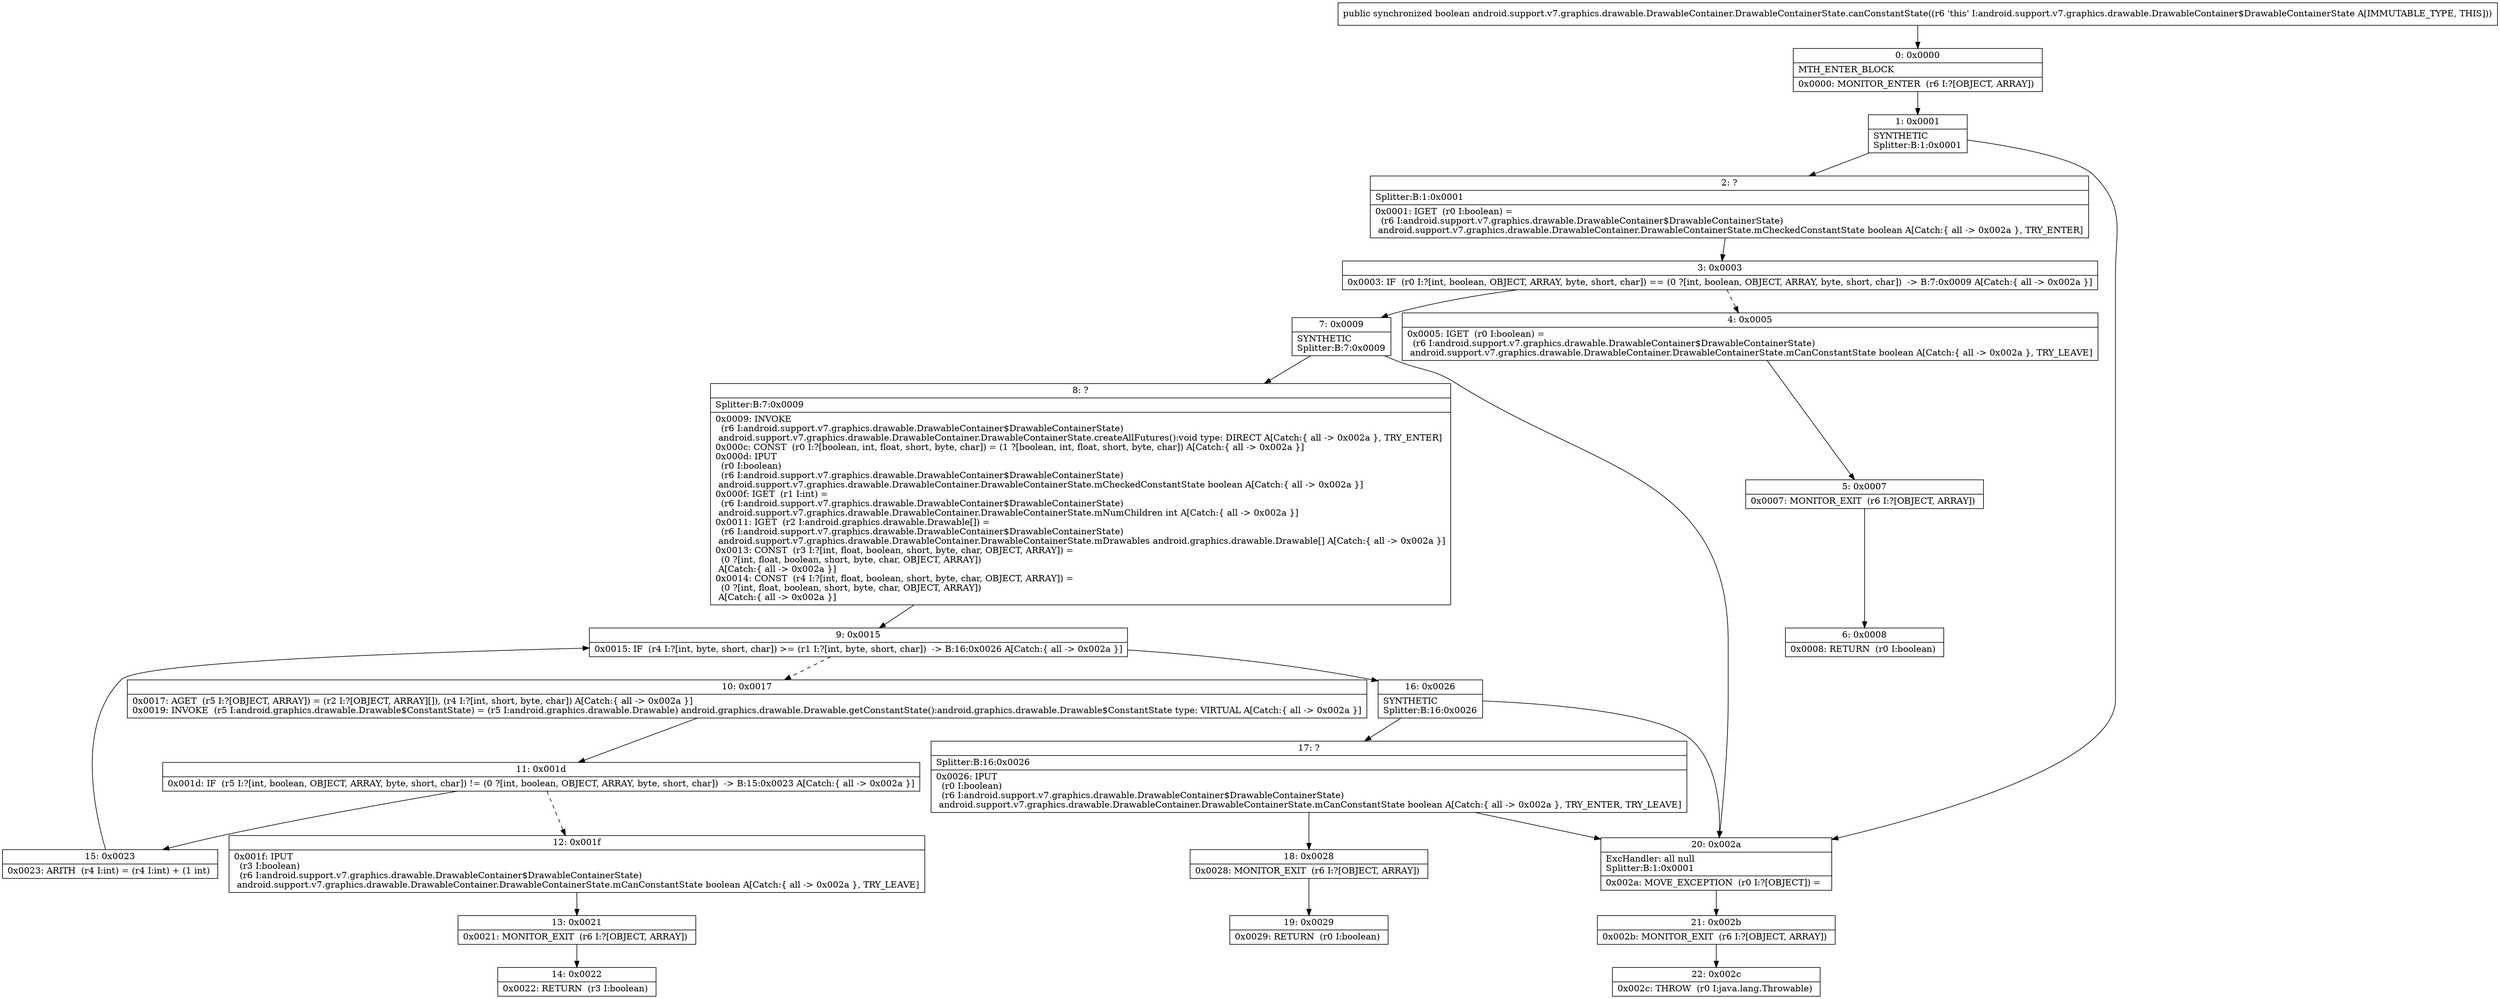 digraph "CFG forandroid.support.v7.graphics.drawable.DrawableContainer.DrawableContainerState.canConstantState()Z" {
Node_0 [shape=record,label="{0\:\ 0x0000|MTH_ENTER_BLOCK\l|0x0000: MONITOR_ENTER  (r6 I:?[OBJECT, ARRAY]) \l}"];
Node_1 [shape=record,label="{1\:\ 0x0001|SYNTHETIC\lSplitter:B:1:0x0001\l}"];
Node_2 [shape=record,label="{2\:\ ?|Splitter:B:1:0x0001\l|0x0001: IGET  (r0 I:boolean) = \l  (r6 I:android.support.v7.graphics.drawable.DrawableContainer$DrawableContainerState)\l android.support.v7.graphics.drawable.DrawableContainer.DrawableContainerState.mCheckedConstantState boolean A[Catch:\{ all \-\> 0x002a \}, TRY_ENTER]\l}"];
Node_3 [shape=record,label="{3\:\ 0x0003|0x0003: IF  (r0 I:?[int, boolean, OBJECT, ARRAY, byte, short, char]) == (0 ?[int, boolean, OBJECT, ARRAY, byte, short, char])  \-\> B:7:0x0009 A[Catch:\{ all \-\> 0x002a \}]\l}"];
Node_4 [shape=record,label="{4\:\ 0x0005|0x0005: IGET  (r0 I:boolean) = \l  (r6 I:android.support.v7.graphics.drawable.DrawableContainer$DrawableContainerState)\l android.support.v7.graphics.drawable.DrawableContainer.DrawableContainerState.mCanConstantState boolean A[Catch:\{ all \-\> 0x002a \}, TRY_LEAVE]\l}"];
Node_5 [shape=record,label="{5\:\ 0x0007|0x0007: MONITOR_EXIT  (r6 I:?[OBJECT, ARRAY]) \l}"];
Node_6 [shape=record,label="{6\:\ 0x0008|0x0008: RETURN  (r0 I:boolean) \l}"];
Node_7 [shape=record,label="{7\:\ 0x0009|SYNTHETIC\lSplitter:B:7:0x0009\l}"];
Node_8 [shape=record,label="{8\:\ ?|Splitter:B:7:0x0009\l|0x0009: INVOKE  \l  (r6 I:android.support.v7.graphics.drawable.DrawableContainer$DrawableContainerState)\l android.support.v7.graphics.drawable.DrawableContainer.DrawableContainerState.createAllFutures():void type: DIRECT A[Catch:\{ all \-\> 0x002a \}, TRY_ENTER]\l0x000c: CONST  (r0 I:?[boolean, int, float, short, byte, char]) = (1 ?[boolean, int, float, short, byte, char]) A[Catch:\{ all \-\> 0x002a \}]\l0x000d: IPUT  \l  (r0 I:boolean)\l  (r6 I:android.support.v7.graphics.drawable.DrawableContainer$DrawableContainerState)\l android.support.v7.graphics.drawable.DrawableContainer.DrawableContainerState.mCheckedConstantState boolean A[Catch:\{ all \-\> 0x002a \}]\l0x000f: IGET  (r1 I:int) = \l  (r6 I:android.support.v7.graphics.drawable.DrawableContainer$DrawableContainerState)\l android.support.v7.graphics.drawable.DrawableContainer.DrawableContainerState.mNumChildren int A[Catch:\{ all \-\> 0x002a \}]\l0x0011: IGET  (r2 I:android.graphics.drawable.Drawable[]) = \l  (r6 I:android.support.v7.graphics.drawable.DrawableContainer$DrawableContainerState)\l android.support.v7.graphics.drawable.DrawableContainer.DrawableContainerState.mDrawables android.graphics.drawable.Drawable[] A[Catch:\{ all \-\> 0x002a \}]\l0x0013: CONST  (r3 I:?[int, float, boolean, short, byte, char, OBJECT, ARRAY]) = \l  (0 ?[int, float, boolean, short, byte, char, OBJECT, ARRAY])\l A[Catch:\{ all \-\> 0x002a \}]\l0x0014: CONST  (r4 I:?[int, float, boolean, short, byte, char, OBJECT, ARRAY]) = \l  (0 ?[int, float, boolean, short, byte, char, OBJECT, ARRAY])\l A[Catch:\{ all \-\> 0x002a \}]\l}"];
Node_9 [shape=record,label="{9\:\ 0x0015|0x0015: IF  (r4 I:?[int, byte, short, char]) \>= (r1 I:?[int, byte, short, char])  \-\> B:16:0x0026 A[Catch:\{ all \-\> 0x002a \}]\l}"];
Node_10 [shape=record,label="{10\:\ 0x0017|0x0017: AGET  (r5 I:?[OBJECT, ARRAY]) = (r2 I:?[OBJECT, ARRAY][]), (r4 I:?[int, short, byte, char]) A[Catch:\{ all \-\> 0x002a \}]\l0x0019: INVOKE  (r5 I:android.graphics.drawable.Drawable$ConstantState) = (r5 I:android.graphics.drawable.Drawable) android.graphics.drawable.Drawable.getConstantState():android.graphics.drawable.Drawable$ConstantState type: VIRTUAL A[Catch:\{ all \-\> 0x002a \}]\l}"];
Node_11 [shape=record,label="{11\:\ 0x001d|0x001d: IF  (r5 I:?[int, boolean, OBJECT, ARRAY, byte, short, char]) != (0 ?[int, boolean, OBJECT, ARRAY, byte, short, char])  \-\> B:15:0x0023 A[Catch:\{ all \-\> 0x002a \}]\l}"];
Node_12 [shape=record,label="{12\:\ 0x001f|0x001f: IPUT  \l  (r3 I:boolean)\l  (r6 I:android.support.v7.graphics.drawable.DrawableContainer$DrawableContainerState)\l android.support.v7.graphics.drawable.DrawableContainer.DrawableContainerState.mCanConstantState boolean A[Catch:\{ all \-\> 0x002a \}, TRY_LEAVE]\l}"];
Node_13 [shape=record,label="{13\:\ 0x0021|0x0021: MONITOR_EXIT  (r6 I:?[OBJECT, ARRAY]) \l}"];
Node_14 [shape=record,label="{14\:\ 0x0022|0x0022: RETURN  (r3 I:boolean) \l}"];
Node_15 [shape=record,label="{15\:\ 0x0023|0x0023: ARITH  (r4 I:int) = (r4 I:int) + (1 int) \l}"];
Node_16 [shape=record,label="{16\:\ 0x0026|SYNTHETIC\lSplitter:B:16:0x0026\l}"];
Node_17 [shape=record,label="{17\:\ ?|Splitter:B:16:0x0026\l|0x0026: IPUT  \l  (r0 I:boolean)\l  (r6 I:android.support.v7.graphics.drawable.DrawableContainer$DrawableContainerState)\l android.support.v7.graphics.drawable.DrawableContainer.DrawableContainerState.mCanConstantState boolean A[Catch:\{ all \-\> 0x002a \}, TRY_ENTER, TRY_LEAVE]\l}"];
Node_18 [shape=record,label="{18\:\ 0x0028|0x0028: MONITOR_EXIT  (r6 I:?[OBJECT, ARRAY]) \l}"];
Node_19 [shape=record,label="{19\:\ 0x0029|0x0029: RETURN  (r0 I:boolean) \l}"];
Node_20 [shape=record,label="{20\:\ 0x002a|ExcHandler: all null\lSplitter:B:1:0x0001\l|0x002a: MOVE_EXCEPTION  (r0 I:?[OBJECT]) =  \l}"];
Node_21 [shape=record,label="{21\:\ 0x002b|0x002b: MONITOR_EXIT  (r6 I:?[OBJECT, ARRAY]) \l}"];
Node_22 [shape=record,label="{22\:\ 0x002c|0x002c: THROW  (r0 I:java.lang.Throwable) \l}"];
MethodNode[shape=record,label="{public synchronized boolean android.support.v7.graphics.drawable.DrawableContainer.DrawableContainerState.canConstantState((r6 'this' I:android.support.v7.graphics.drawable.DrawableContainer$DrawableContainerState A[IMMUTABLE_TYPE, THIS])) }"];
MethodNode -> Node_0;
Node_0 -> Node_1;
Node_1 -> Node_2;
Node_1 -> Node_20;
Node_2 -> Node_3;
Node_3 -> Node_4[style=dashed];
Node_3 -> Node_7;
Node_4 -> Node_5;
Node_5 -> Node_6;
Node_7 -> Node_8;
Node_7 -> Node_20;
Node_8 -> Node_9;
Node_9 -> Node_10[style=dashed];
Node_9 -> Node_16;
Node_10 -> Node_11;
Node_11 -> Node_12[style=dashed];
Node_11 -> Node_15;
Node_12 -> Node_13;
Node_13 -> Node_14;
Node_15 -> Node_9;
Node_16 -> Node_17;
Node_16 -> Node_20;
Node_17 -> Node_18;
Node_17 -> Node_20;
Node_18 -> Node_19;
Node_20 -> Node_21;
Node_21 -> Node_22;
}

